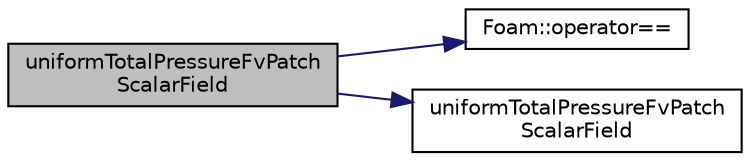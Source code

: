 digraph "uniformTotalPressureFvPatchScalarField"
{
  bgcolor="transparent";
  edge [fontname="Helvetica",fontsize="10",labelfontname="Helvetica",labelfontsize="10"];
  node [fontname="Helvetica",fontsize="10",shape=record];
  rankdir="LR";
  Node12 [label="uniformTotalPressureFvPatch\lScalarField",height=0.2,width=0.4,color="black", fillcolor="grey75", style="filled", fontcolor="black"];
  Node12 -> Node13 [color="midnightblue",fontsize="10",style="solid",fontname="Helvetica"];
  Node13 [label="Foam::operator==",height=0.2,width=0.4,color="black",URL="$a21851.html#a28a45d2e3cca6152b024de57575abbf1"];
  Node12 -> Node14 [color="midnightblue",fontsize="10",style="solid",fontname="Helvetica"];
  Node14 [label="uniformTotalPressureFvPatch\lScalarField",height=0.2,width=0.4,color="black",URL="$a23145.html#a90dbcc28dfdc678e080751e4e66f1404",tooltip="Construct from patch and internal field. "];
}
